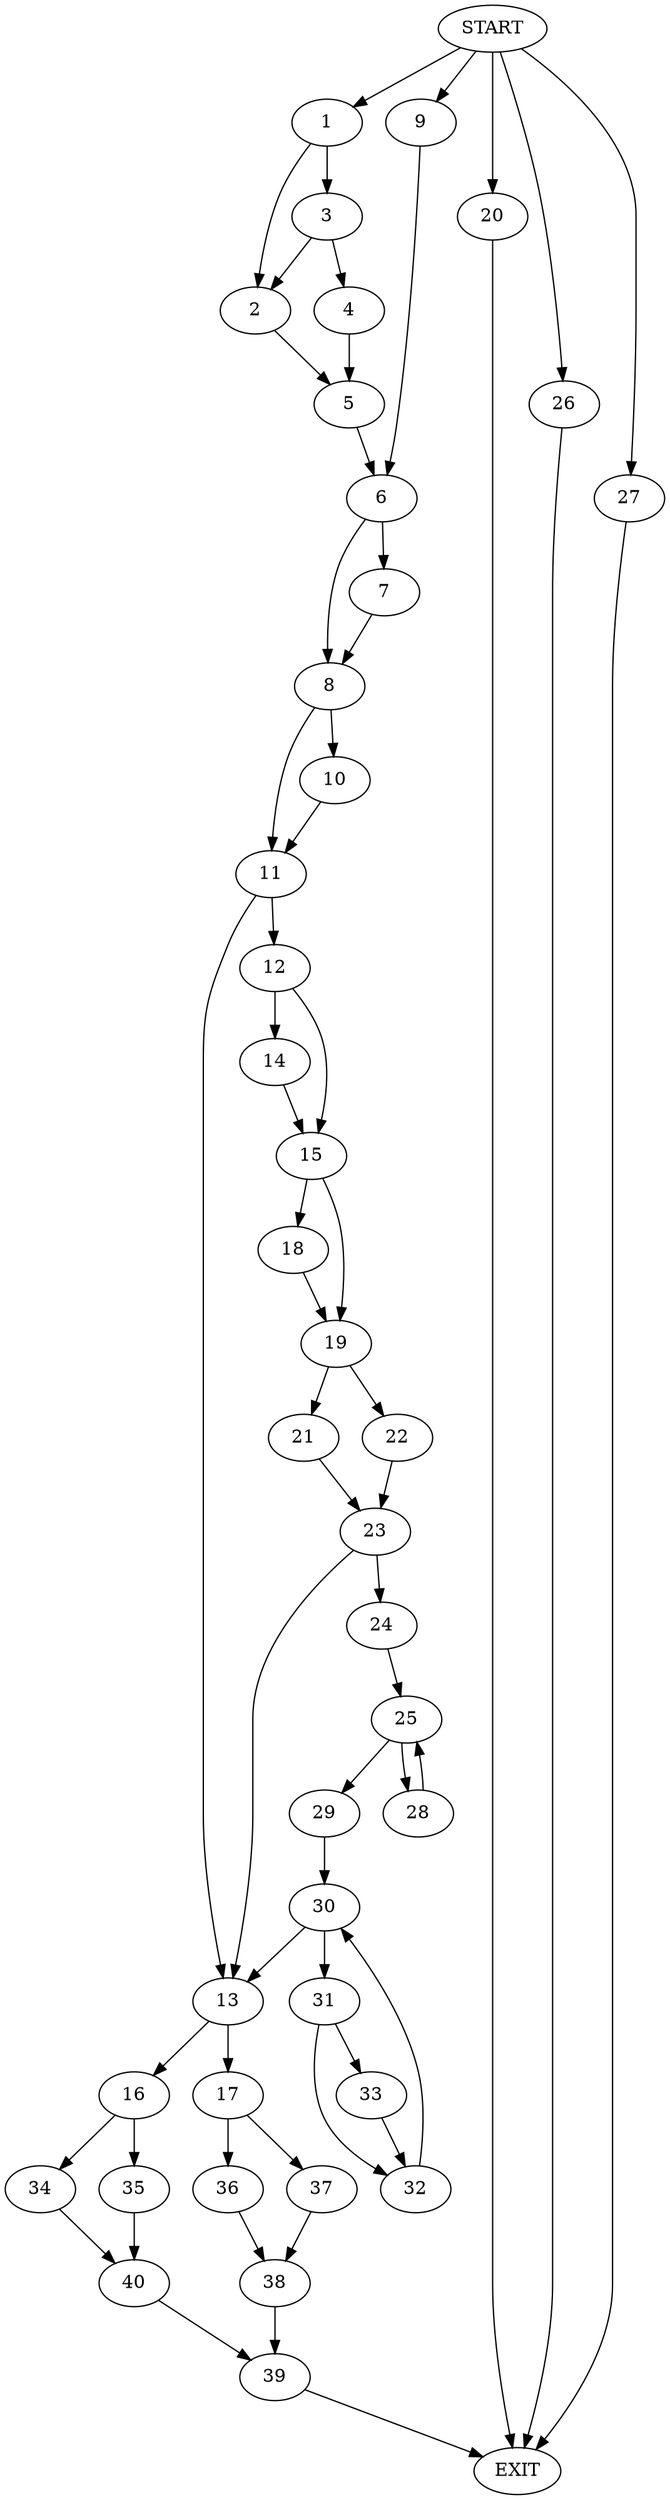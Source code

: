 digraph {
0 [label="START"]
41 [label="EXIT"]
0 -> 1
1 -> 2
1 -> 3
3 -> 4
3 -> 2
2 -> 5
4 -> 5
5 -> 6
6 -> 7
6 -> 8
0 -> 9
9 -> 6
8 -> 10
8 -> 11
7 -> 8
10 -> 11
11 -> 12
11 -> 13
12 -> 14
12 -> 15
13 -> 16
13 -> 17
15 -> 18
15 -> 19
14 -> 15
0 -> 20
20 -> 41
19 -> 21
19 -> 22
18 -> 19
21 -> 23
22 -> 23
23 -> 24
23 -> 13
24 -> 25
0 -> 26
26 -> 41
0 -> 27
27 -> 41
25 -> 28
25 -> 29
28 -> 25
29 -> 30
30 -> 13
30 -> 31
31 -> 32
31 -> 33
33 -> 32
32 -> 30
16 -> 34
16 -> 35
17 -> 36
17 -> 37
36 -> 38
37 -> 38
38 -> 39
39 -> 41
35 -> 40
34 -> 40
40 -> 39
}
